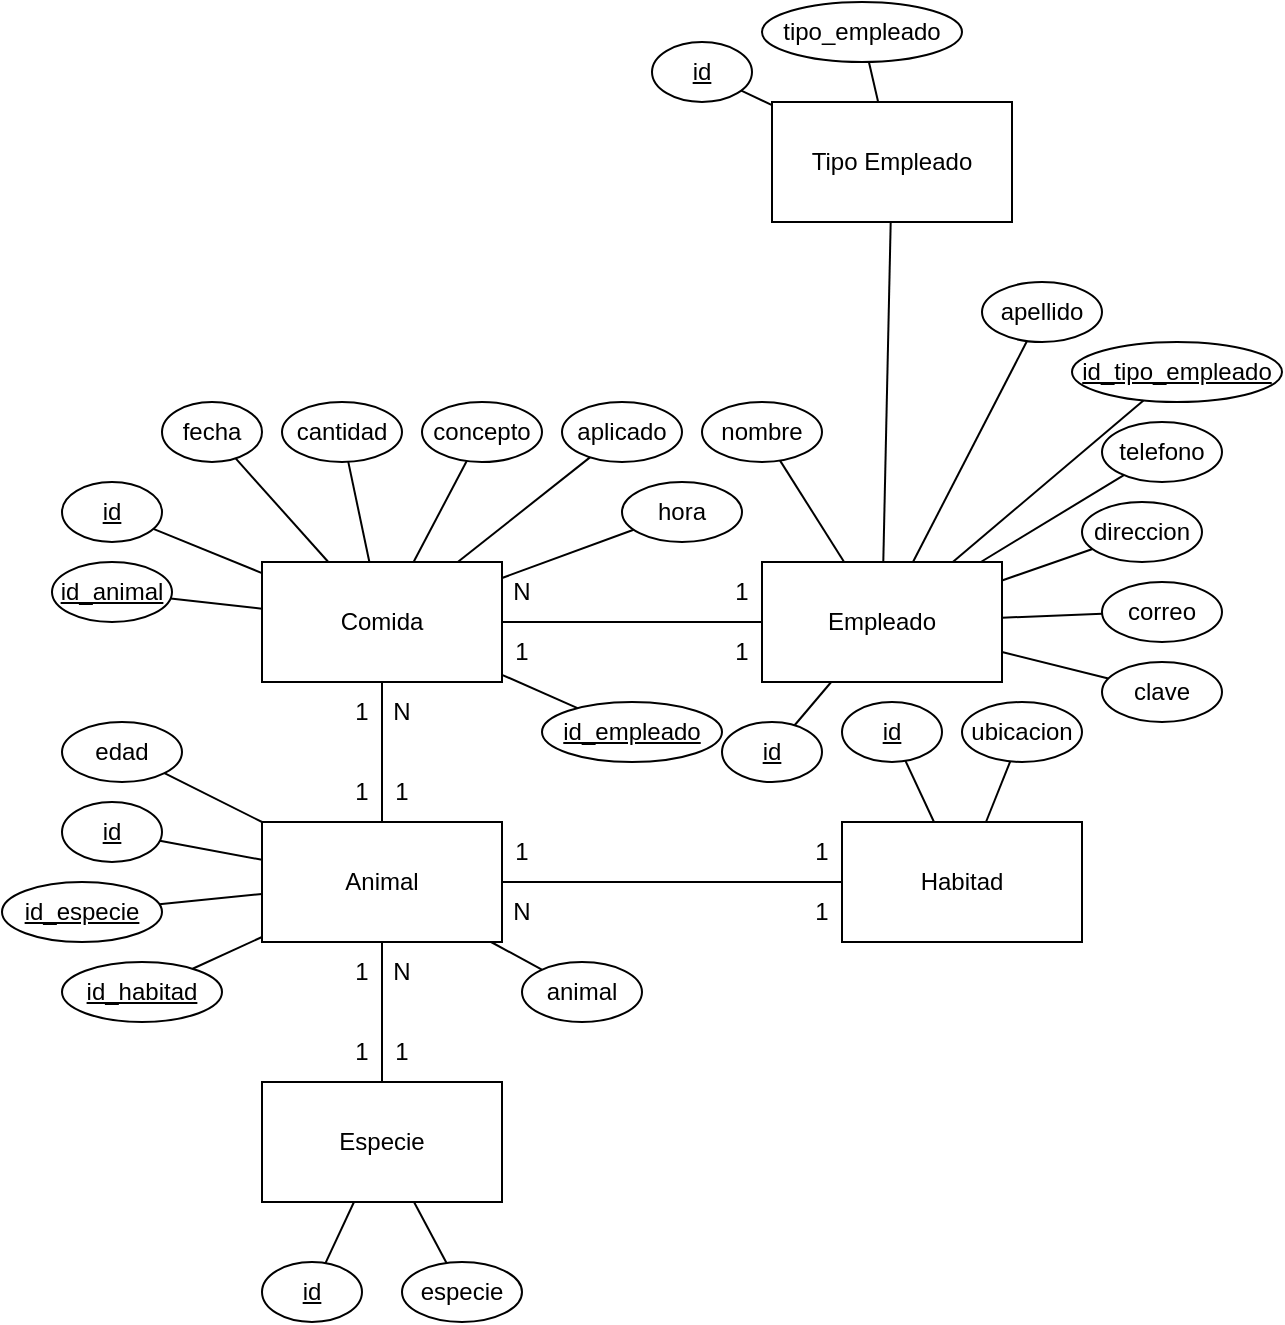 <mxfile>
    <diagram id="WxNCw0IVbCtP2k61qqeT" name="Page-1">
        <mxGraphModel dx="1449" dy="865" grid="1" gridSize="10" guides="1" tooltips="1" connect="1" arrows="1" fold="1" page="1" pageScale="1" pageWidth="850" pageHeight="1100" math="0" shadow="0">
            <root>
                <mxCell id="0"/>
                <mxCell id="1" parent="0"/>
                <mxCell id="2" value="Animal" style="rounded=0;whiteSpace=wrap;html=1;" parent="1" vertex="1">
                    <mxGeometry x="235" y="670" width="120" height="60" as="geometry"/>
                </mxCell>
                <mxCell id="3" value="Habitad" style="rounded=0;whiteSpace=wrap;html=1;" parent="1" vertex="1">
                    <mxGeometry x="525" y="670" width="120" height="60" as="geometry"/>
                </mxCell>
                <mxCell id="4" value="Comida" style="rounded=0;whiteSpace=wrap;html=1;" parent="1" vertex="1">
                    <mxGeometry x="235" y="540" width="120" height="60" as="geometry"/>
                </mxCell>
                <mxCell id="5" value="Especie" style="rounded=0;whiteSpace=wrap;html=1;" parent="1" vertex="1">
                    <mxGeometry x="235" y="800" width="120" height="60" as="geometry"/>
                </mxCell>
                <mxCell id="6" value="fecha" style="ellipse;whiteSpace=wrap;html=1;" parent="1" vertex="1">
                    <mxGeometry x="185" y="460" width="50" height="30" as="geometry"/>
                </mxCell>
                <mxCell id="7" value="cantidad" style="ellipse;whiteSpace=wrap;html=1;" parent="1" vertex="1">
                    <mxGeometry x="245" y="460" width="60" height="30" as="geometry"/>
                </mxCell>
                <mxCell id="8" value="concepto" style="ellipse;whiteSpace=wrap;html=1;" parent="1" vertex="1">
                    <mxGeometry x="315" y="460" width="60" height="30" as="geometry"/>
                </mxCell>
                <mxCell id="9" value="aplicado" style="ellipse;whiteSpace=wrap;html=1;" parent="1" vertex="1">
                    <mxGeometry x="385" y="460" width="60" height="30" as="geometry"/>
                </mxCell>
                <mxCell id="10" value="&lt;u&gt;id&lt;/u&gt;" style="ellipse;whiteSpace=wrap;html=1;" parent="1" vertex="1">
                    <mxGeometry x="135" y="500" width="50" height="30" as="geometry"/>
                </mxCell>
                <mxCell id="11" value="&lt;u&gt;id&lt;/u&gt;" style="ellipse;whiteSpace=wrap;html=1;" parent="1" vertex="1">
                    <mxGeometry x="135" y="660" width="50" height="30" as="geometry"/>
                </mxCell>
                <mxCell id="12" value="&lt;u&gt;id&lt;/u&gt;" style="ellipse;whiteSpace=wrap;html=1;" parent="1" vertex="1">
                    <mxGeometry x="235" y="890" width="50" height="30" as="geometry"/>
                </mxCell>
                <mxCell id="13" value="especie" style="ellipse;whiteSpace=wrap;html=1;" parent="1" vertex="1">
                    <mxGeometry x="305" y="890" width="60" height="30" as="geometry"/>
                </mxCell>
                <mxCell id="14" value="&lt;u&gt;id&lt;/u&gt;" style="ellipse;whiteSpace=wrap;html=1;" parent="1" vertex="1">
                    <mxGeometry x="525" y="610" width="50" height="30" as="geometry"/>
                </mxCell>
                <mxCell id="15" value="ubicacion" style="ellipse;whiteSpace=wrap;html=1;" parent="1" vertex="1">
                    <mxGeometry x="585" y="610" width="60" height="30" as="geometry"/>
                </mxCell>
                <mxCell id="16" value="&lt;u&gt;id_especie&lt;/u&gt;" style="ellipse;whiteSpace=wrap;html=1;" parent="1" vertex="1">
                    <mxGeometry x="105" y="700" width="80" height="30" as="geometry"/>
                </mxCell>
                <mxCell id="17" value="&lt;u&gt;id_habitad&lt;/u&gt;" style="ellipse;whiteSpace=wrap;html=1;" parent="1" vertex="1">
                    <mxGeometry x="135" y="740" width="80" height="30" as="geometry"/>
                </mxCell>
                <mxCell id="18" value="animal" style="ellipse;whiteSpace=wrap;html=1;" parent="1" vertex="1">
                    <mxGeometry x="365" y="740" width="60" height="30" as="geometry"/>
                </mxCell>
                <mxCell id="19" value="edad" style="ellipse;whiteSpace=wrap;html=1;" parent="1" vertex="1">
                    <mxGeometry x="135" y="620" width="60" height="30" as="geometry"/>
                </mxCell>
                <mxCell id="20" value="" style="endArrow=none;html=1;" parent="1" source="4" target="10" edge="1">
                    <mxGeometry width="50" height="50" relative="1" as="geometry">
                        <mxPoint x="315" y="570" as="sourcePoint"/>
                        <mxPoint x="365" y="520" as="targetPoint"/>
                    </mxGeometry>
                </mxCell>
                <mxCell id="21" value="" style="endArrow=none;html=1;" parent="1" source="4" target="6" edge="1">
                    <mxGeometry width="50" height="50" relative="1" as="geometry">
                        <mxPoint x="245" y="555.534" as="sourcePoint"/>
                        <mxPoint x="190.715" y="533.398" as="targetPoint"/>
                    </mxGeometry>
                </mxCell>
                <mxCell id="22" value="" style="endArrow=none;html=1;" parent="1" source="4" target="7" edge="1">
                    <mxGeometry width="50" height="50" relative="1" as="geometry">
                        <mxPoint x="278.171" y="550" as="sourcePoint"/>
                        <mxPoint x="231.852" y="498.207" as="targetPoint"/>
                    </mxGeometry>
                </mxCell>
                <mxCell id="23" value="" style="endArrow=none;html=1;" parent="1" source="4" target="8" edge="1">
                    <mxGeometry width="50" height="50" relative="1" as="geometry">
                        <mxPoint x="288.171" y="560" as="sourcePoint"/>
                        <mxPoint x="241.852" y="508.207" as="targetPoint"/>
                    </mxGeometry>
                </mxCell>
                <mxCell id="24" value="" style="endArrow=none;html=1;" parent="1" source="4" target="9" edge="1">
                    <mxGeometry width="50" height="50" relative="1" as="geometry">
                        <mxPoint x="298.171" y="570" as="sourcePoint"/>
                        <mxPoint x="251.852" y="518.207" as="targetPoint"/>
                    </mxGeometry>
                </mxCell>
                <mxCell id="25" value="" style="endArrow=none;html=1;" parent="1" source="2" target="19" edge="1">
                    <mxGeometry width="50" height="50" relative="1" as="geometry">
                        <mxPoint x="308.171" y="580" as="sourcePoint"/>
                        <mxPoint x="261.852" y="528.207" as="targetPoint"/>
                    </mxGeometry>
                </mxCell>
                <mxCell id="26" value="" style="endArrow=none;html=1;" parent="1" source="2" target="11" edge="1">
                    <mxGeometry width="50" height="50" relative="1" as="geometry">
                        <mxPoint x="318.171" y="590" as="sourcePoint"/>
                        <mxPoint x="271.852" y="538.207" as="targetPoint"/>
                    </mxGeometry>
                </mxCell>
                <mxCell id="27" value="" style="endArrow=none;html=1;" parent="1" source="2" target="16" edge="1">
                    <mxGeometry width="50" height="50" relative="1" as="geometry">
                        <mxPoint x="328.171" y="600" as="sourcePoint"/>
                        <mxPoint x="281.852" y="548.207" as="targetPoint"/>
                    </mxGeometry>
                </mxCell>
                <mxCell id="28" value="" style="endArrow=none;html=1;" parent="1" source="2" target="17" edge="1">
                    <mxGeometry width="50" height="50" relative="1" as="geometry">
                        <mxPoint x="338.171" y="610" as="sourcePoint"/>
                        <mxPoint x="291.852" y="558.207" as="targetPoint"/>
                    </mxGeometry>
                </mxCell>
                <mxCell id="29" value="" style="endArrow=none;html=1;" parent="1" source="18" target="2" edge="1">
                    <mxGeometry width="50" height="50" relative="1" as="geometry">
                        <mxPoint x="348.171" y="620" as="sourcePoint"/>
                        <mxPoint x="301.852" y="568.207" as="targetPoint"/>
                    </mxGeometry>
                </mxCell>
                <mxCell id="30" value="" style="endArrow=none;html=1;" parent="1" source="12" target="5" edge="1">
                    <mxGeometry width="50" height="50" relative="1" as="geometry">
                        <mxPoint x="358.171" y="630" as="sourcePoint"/>
                        <mxPoint x="311.852" y="578.207" as="targetPoint"/>
                    </mxGeometry>
                </mxCell>
                <mxCell id="31" value="" style="endArrow=none;html=1;" parent="1" source="13" target="5" edge="1">
                    <mxGeometry width="50" height="50" relative="1" as="geometry">
                        <mxPoint x="368.171" y="640" as="sourcePoint"/>
                        <mxPoint x="321.852" y="588.207" as="targetPoint"/>
                    </mxGeometry>
                </mxCell>
                <mxCell id="32" value="" style="endArrow=none;html=1;" parent="1" source="3" target="14" edge="1">
                    <mxGeometry width="50" height="50" relative="1" as="geometry">
                        <mxPoint x="378.171" y="650" as="sourcePoint"/>
                        <mxPoint x="331.852" y="598.207" as="targetPoint"/>
                    </mxGeometry>
                </mxCell>
                <mxCell id="33" value="" style="endArrow=none;html=1;" parent="1" source="3" target="15" edge="1">
                    <mxGeometry width="50" height="50" relative="1" as="geometry">
                        <mxPoint x="388.171" y="660" as="sourcePoint"/>
                        <mxPoint x="341.852" y="608.207" as="targetPoint"/>
                    </mxGeometry>
                </mxCell>
                <mxCell id="34" value="" style="endArrow=none;html=1;" parent="1" source="2" target="4" edge="1">
                    <mxGeometry width="50" height="50" relative="1" as="geometry">
                        <mxPoint x="398.171" y="670" as="sourcePoint"/>
                        <mxPoint x="351.852" y="618.207" as="targetPoint"/>
                    </mxGeometry>
                </mxCell>
                <mxCell id="35" value="" style="endArrow=none;html=1;" parent="1" source="2" target="5" edge="1">
                    <mxGeometry width="50" height="50" relative="1" as="geometry">
                        <mxPoint x="408.171" y="680" as="sourcePoint"/>
                        <mxPoint x="361.852" y="628.207" as="targetPoint"/>
                    </mxGeometry>
                </mxCell>
                <mxCell id="36" value="" style="endArrow=none;html=1;" parent="1" source="2" target="3" edge="1">
                    <mxGeometry width="50" height="50" relative="1" as="geometry">
                        <mxPoint x="418.171" y="690" as="sourcePoint"/>
                        <mxPoint x="371.852" y="638.207" as="targetPoint"/>
                    </mxGeometry>
                </mxCell>
                <mxCell id="37" value="&lt;u&gt;id_animal&lt;/u&gt;" style="ellipse;whiteSpace=wrap;html=1;" parent="1" vertex="1">
                    <mxGeometry x="130" y="540" width="60" height="30" as="geometry"/>
                </mxCell>
                <mxCell id="39" value="" style="endArrow=none;html=1;" parent="1" source="4" target="37" edge="1">
                    <mxGeometry width="50" height="50" relative="1" as="geometry">
                        <mxPoint x="245" y="555.538" as="sourcePoint"/>
                        <mxPoint x="190.708" y="533.403" as="targetPoint"/>
                    </mxGeometry>
                </mxCell>
                <mxCell id="40" value="1" style="text;html=1;strokeColor=none;fillColor=none;align=center;verticalAlign=middle;whiteSpace=wrap;rounded=0;" parent="1" vertex="1">
                    <mxGeometry x="275" y="640" width="60" height="30" as="geometry"/>
                </mxCell>
                <mxCell id="41" value="N" style="text;html=1;strokeColor=none;fillColor=none;align=center;verticalAlign=middle;whiteSpace=wrap;rounded=0;" parent="1" vertex="1">
                    <mxGeometry x="275" y="600" width="60" height="30" as="geometry"/>
                </mxCell>
                <mxCell id="43" value="1" style="text;html=1;strokeColor=none;fillColor=none;align=center;verticalAlign=middle;whiteSpace=wrap;rounded=0;" parent="1" vertex="1">
                    <mxGeometry x="255" y="600" width="60" height="30" as="geometry"/>
                </mxCell>
                <mxCell id="44" value="1" style="text;html=1;strokeColor=none;fillColor=none;align=center;verticalAlign=middle;whiteSpace=wrap;rounded=0;" parent="1" vertex="1">
                    <mxGeometry x="255" y="640" width="60" height="30" as="geometry"/>
                </mxCell>
                <mxCell id="45" value="1" style="text;html=1;strokeColor=none;fillColor=none;align=center;verticalAlign=middle;whiteSpace=wrap;rounded=0;" parent="1" vertex="1">
                    <mxGeometry x="255" y="730" width="60" height="30" as="geometry"/>
                </mxCell>
                <mxCell id="47" value="1" style="text;html=1;strokeColor=none;fillColor=none;align=center;verticalAlign=middle;whiteSpace=wrap;rounded=0;" parent="1" vertex="1">
                    <mxGeometry x="255" y="770" width="60" height="30" as="geometry"/>
                </mxCell>
                <mxCell id="48" value="1" style="text;html=1;strokeColor=none;fillColor=none;align=center;verticalAlign=middle;whiteSpace=wrap;rounded=0;" parent="1" vertex="1">
                    <mxGeometry x="275" y="770" width="60" height="30" as="geometry"/>
                </mxCell>
                <mxCell id="49" value="N" style="text;html=1;strokeColor=none;fillColor=none;align=center;verticalAlign=middle;whiteSpace=wrap;rounded=0;" parent="1" vertex="1">
                    <mxGeometry x="275" y="730" width="60" height="30" as="geometry"/>
                </mxCell>
                <mxCell id="50" value="1" style="text;html=1;strokeColor=none;fillColor=none;align=center;verticalAlign=middle;whiteSpace=wrap;rounded=0;" parent="1" vertex="1">
                    <mxGeometry x="335" y="670" width="60" height="30" as="geometry"/>
                </mxCell>
                <mxCell id="51" value="N" style="text;html=1;strokeColor=none;fillColor=none;align=center;verticalAlign=middle;whiteSpace=wrap;rounded=0;" parent="1" vertex="1">
                    <mxGeometry x="335" y="700" width="60" height="30" as="geometry"/>
                </mxCell>
                <mxCell id="52" value="1" style="text;html=1;strokeColor=none;fillColor=none;align=center;verticalAlign=middle;whiteSpace=wrap;rounded=0;" parent="1" vertex="1">
                    <mxGeometry x="485" y="670" width="60" height="30" as="geometry"/>
                </mxCell>
                <mxCell id="53" value="1" style="text;html=1;strokeColor=none;fillColor=none;align=center;verticalAlign=middle;whiteSpace=wrap;rounded=0;" parent="1" vertex="1">
                    <mxGeometry x="485" y="700" width="60" height="30" as="geometry"/>
                </mxCell>
                <mxCell id="54" value="hora" style="ellipse;whiteSpace=wrap;html=1;" parent="1" vertex="1">
                    <mxGeometry x="415" y="500" width="60" height="30" as="geometry"/>
                </mxCell>
                <mxCell id="55" value="" style="endArrow=none;html=1;" parent="1" source="4" target="54" edge="1">
                    <mxGeometry width="50" height="50" relative="1" as="geometry">
                        <mxPoint x="342.881" y="550" as="sourcePoint"/>
                        <mxPoint x="408.954" y="497.674" as="targetPoint"/>
                    </mxGeometry>
                </mxCell>
                <mxCell id="56" value="&lt;u&gt;id_empleado&lt;/u&gt;" style="ellipse;whiteSpace=wrap;html=1;" parent="1" vertex="1">
                    <mxGeometry x="375" y="610" width="90" height="30" as="geometry"/>
                </mxCell>
                <mxCell id="57" value="Empleado" style="rounded=0;whiteSpace=wrap;html=1;" parent="1" vertex="1">
                    <mxGeometry x="485" y="540" width="120" height="60" as="geometry"/>
                </mxCell>
                <mxCell id="58" value="" style="endArrow=none;html=1;" parent="1" source="4" target="57" edge="1">
                    <mxGeometry width="50" height="50" relative="1" as="geometry">
                        <mxPoint x="365" y="558" as="sourcePoint"/>
                        <mxPoint x="430.808" y="533.87" as="targetPoint"/>
                    </mxGeometry>
                </mxCell>
                <mxCell id="59" value="1" style="text;html=1;strokeColor=none;fillColor=none;align=center;verticalAlign=middle;whiteSpace=wrap;rounded=0;" parent="1" vertex="1">
                    <mxGeometry x="335" y="570" width="60" height="30" as="geometry"/>
                </mxCell>
                <mxCell id="60" value="1" style="text;html=1;strokeColor=none;fillColor=none;align=center;verticalAlign=middle;whiteSpace=wrap;rounded=0;" parent="1" vertex="1">
                    <mxGeometry x="445" y="570" width="60" height="30" as="geometry"/>
                </mxCell>
                <mxCell id="61" value="1" style="text;html=1;strokeColor=none;fillColor=none;align=center;verticalAlign=middle;whiteSpace=wrap;rounded=0;" parent="1" vertex="1">
                    <mxGeometry x="445" y="540" width="60" height="30" as="geometry"/>
                </mxCell>
                <mxCell id="62" value="N" style="text;html=1;strokeColor=none;fillColor=none;align=center;verticalAlign=middle;whiteSpace=wrap;rounded=0;" parent="1" vertex="1">
                    <mxGeometry x="335" y="540" width="60" height="30" as="geometry"/>
                </mxCell>
                <mxCell id="63" value="" style="endArrow=none;html=1;" parent="1" source="56" target="4" edge="1">
                    <mxGeometry width="50" height="50" relative="1" as="geometry">
                        <mxPoint x="365" y="558" as="sourcePoint"/>
                        <mxPoint x="430.808" y="533.87" as="targetPoint"/>
                    </mxGeometry>
                </mxCell>
                <mxCell id="64" value="nombre" style="ellipse;whiteSpace=wrap;html=1;" parent="1" vertex="1">
                    <mxGeometry x="455" y="460" width="60" height="30" as="geometry"/>
                </mxCell>
                <mxCell id="65" value="apellido" style="ellipse;whiteSpace=wrap;html=1;" parent="1" vertex="1">
                    <mxGeometry x="595" y="400" width="60" height="30" as="geometry"/>
                </mxCell>
                <mxCell id="66" value="telefono" style="ellipse;whiteSpace=wrap;html=1;" parent="1" vertex="1">
                    <mxGeometry x="655" y="470" width="60" height="30" as="geometry"/>
                </mxCell>
                <mxCell id="67" value="direccion" style="ellipse;whiteSpace=wrap;html=1;" parent="1" vertex="1">
                    <mxGeometry x="645" y="510" width="60" height="30" as="geometry"/>
                </mxCell>
                <mxCell id="68" value="" style="endArrow=none;html=1;" parent="1" source="57" target="64" edge="1">
                    <mxGeometry width="50" height="50" relative="1" as="geometry">
                        <mxPoint x="365" y="557.997" as="sourcePoint"/>
                        <mxPoint x="430.801" y="533.866" as="targetPoint"/>
                    </mxGeometry>
                </mxCell>
                <mxCell id="69" value="" style="endArrow=none;html=1;" parent="1" source="57" target="65" edge="1">
                    <mxGeometry width="50" height="50" relative="1" as="geometry">
                        <mxPoint x="550.97" y="550" as="sourcePoint"/>
                        <mxPoint x="546.936" y="519.969" as="targetPoint"/>
                    </mxGeometry>
                </mxCell>
                <mxCell id="70" value="" style="endArrow=none;html=1;" parent="1" source="66" target="57" edge="1">
                    <mxGeometry width="50" height="50" relative="1" as="geometry">
                        <mxPoint x="583.015" y="550" as="sourcePoint"/>
                        <mxPoint x="612.339" y="518.599" as="targetPoint"/>
                    </mxGeometry>
                </mxCell>
                <mxCell id="71" value="" style="endArrow=none;html=1;" parent="1" source="67" target="57" edge="1">
                    <mxGeometry width="50" height="50" relative="1" as="geometry">
                        <mxPoint x="660.252" y="543.478" as="sourcePoint"/>
                        <mxPoint x="615" y="559.231" as="targetPoint"/>
                    </mxGeometry>
                </mxCell>
                <mxCell id="73" value="" style="endArrow=none;html=1;" edge="1" parent="1" source="57" target="82">
                    <mxGeometry width="50" height="50" relative="1" as="geometry">
                        <mxPoint x="542.383" y="550" as="sourcePoint"/>
                        <mxPoint x="549.706" y="370.0" as="targetPoint"/>
                    </mxGeometry>
                </mxCell>
                <mxCell id="74" value="&lt;u&gt;id&lt;/u&gt;" style="ellipse;whiteSpace=wrap;html=1;" vertex="1" parent="1">
                    <mxGeometry x="465" y="620" width="50" height="30" as="geometry"/>
                </mxCell>
                <mxCell id="75" value="" style="endArrow=none;html=1;" edge="1" parent="1" source="57" target="74">
                    <mxGeometry width="50" height="50" relative="1" as="geometry">
                        <mxPoint x="542.373" y="550" as="sourcePoint"/>
                        <mxPoint x="521.192" y="499.677" as="targetPoint"/>
                    </mxGeometry>
                </mxCell>
                <mxCell id="76" value="correo" style="ellipse;whiteSpace=wrap;html=1;" vertex="1" parent="1">
                    <mxGeometry x="655" y="550" width="60" height="30" as="geometry"/>
                </mxCell>
                <mxCell id="77" value="clave" style="ellipse;whiteSpace=wrap;html=1;" vertex="1" parent="1">
                    <mxGeometry x="655" y="590" width="60" height="30" as="geometry"/>
                </mxCell>
                <mxCell id="78" value="" style="endArrow=none;html=1;" edge="1" parent="1" source="76" target="57">
                    <mxGeometry width="50" height="50" relative="1" as="geometry">
                        <mxPoint x="660.135" y="543.392" as="sourcePoint"/>
                        <mxPoint x="615" y="559.231" as="targetPoint"/>
                    </mxGeometry>
                </mxCell>
                <mxCell id="79" value="" style="endArrow=none;html=1;" edge="1" parent="1" source="77" target="57">
                    <mxGeometry width="50" height="50" relative="1" as="geometry">
                        <mxPoint x="665.065" y="575.987" as="sourcePoint"/>
                        <mxPoint x="615" y="577.857" as="targetPoint"/>
                    </mxGeometry>
                </mxCell>
                <mxCell id="80" value="&lt;u&gt;id_tipo_empleado&lt;/u&gt;" style="ellipse;whiteSpace=wrap;html=1;" vertex="1" parent="1">
                    <mxGeometry x="640" y="430" width="105" height="30" as="geometry"/>
                </mxCell>
                <mxCell id="81" value="" style="endArrow=none;html=1;" edge="1" parent="1" source="57" target="80">
                    <mxGeometry width="50" height="50" relative="1" as="geometry">
                        <mxPoint x="570.481" y="550" as="sourcePoint"/>
                        <mxPoint x="627.492" y="439.523" as="targetPoint"/>
                    </mxGeometry>
                </mxCell>
                <mxCell id="82" value="Tipo Empleado" style="rounded=0;whiteSpace=wrap;html=1;" vertex="1" parent="1">
                    <mxGeometry x="490" y="310" width="120" height="60" as="geometry"/>
                </mxCell>
                <mxCell id="83" value="&lt;u&gt;id&lt;/u&gt;" style="ellipse;whiteSpace=wrap;html=1;" vertex="1" parent="1">
                    <mxGeometry x="430" y="280" width="50" height="30" as="geometry"/>
                </mxCell>
                <mxCell id="84" value="" style="endArrow=none;html=1;" edge="1" parent="1" source="83" target="82">
                    <mxGeometry width="50" height="50" relative="1" as="geometry">
                        <mxPoint x="570.481" y="550" as="sourcePoint"/>
                        <mxPoint x="627.492" y="439.523" as="targetPoint"/>
                    </mxGeometry>
                </mxCell>
                <mxCell id="85" value="tipo_empleado" style="ellipse;whiteSpace=wrap;html=1;" vertex="1" parent="1">
                    <mxGeometry x="485" y="260" width="100" height="30" as="geometry"/>
                </mxCell>
                <mxCell id="86" value="" style="endArrow=none;html=1;" edge="1" parent="1" source="82" target="85">
                    <mxGeometry width="50" height="50" relative="1" as="geometry">
                        <mxPoint x="484.927" y="314.058" as="sourcePoint"/>
                        <mxPoint x="500" y="321.579" as="targetPoint"/>
                    </mxGeometry>
                </mxCell>
            </root>
        </mxGraphModel>
    </diagram>
</mxfile>